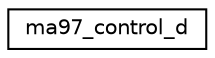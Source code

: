 digraph "Graphical Class Hierarchy"
{
  edge [fontname="Helvetica",fontsize="10",labelfontname="Helvetica",labelfontsize="10"];
  node [fontname="Helvetica",fontsize="10",shape=record];
  rankdir="LR";
  Node1 [label="ma97_control_d",height=0.2,width=0.4,color="black", fillcolor="white", style="filled",URL="$structma97__control__d.html"];
}
